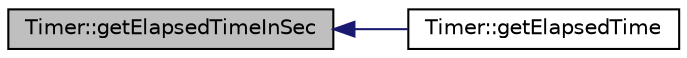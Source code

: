digraph "Timer::getElapsedTimeInSec"
{
  edge [fontname="Helvetica",fontsize="10",labelfontname="Helvetica",labelfontsize="10"];
  node [fontname="Helvetica",fontsize="10",shape=record];
  rankdir="LR";
  Node1 [label="Timer::getElapsedTimeInSec",height=0.2,width=0.4,color="black", fillcolor="grey75", style="filled" fontcolor="black"];
  Node1 -> Node2 [dir="back",color="midnightblue",fontsize="10",style="solid",fontname="Helvetica"];
  Node2 [label="Timer::getElapsedTime",height=0.2,width=0.4,color="black", fillcolor="white", style="filled",URL="$class_timer.html#a71aa716bd43676a5a340eeca5f41cece"];
}
